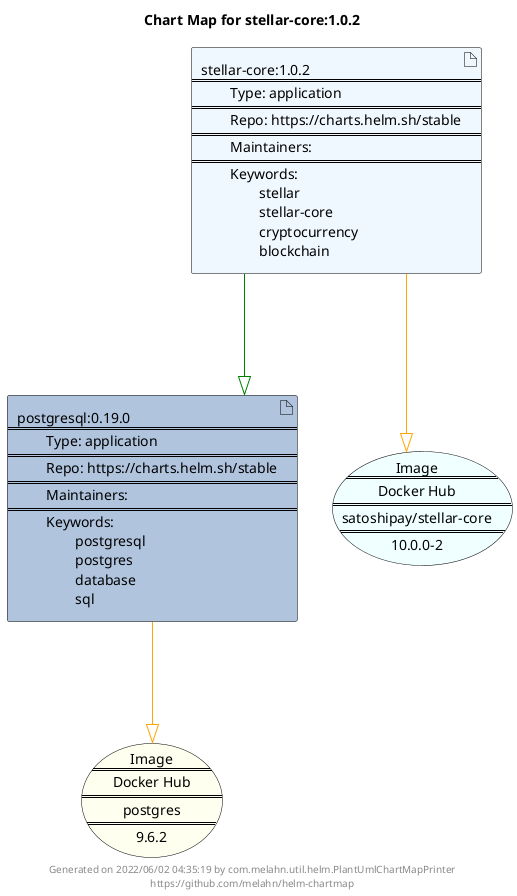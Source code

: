 @startuml
skinparam linetype ortho
skinparam backgroundColor white
skinparam usecaseBorderColor black
skinparam usecaseArrowColor LightSlateGray
skinparam artifactBorderColor black
skinparam artifactArrowColor LightSlateGray

title Chart Map for stellar-core:1.0.2

'There are 2 referenced Helm Charts
artifact "postgresql:0.19.0\n====\n\tType: application\n====\n\tRepo: https://charts.helm.sh/stable\n====\n\tMaintainers: \n====\n\tKeywords: \n\t\tpostgresql\n\t\tpostgres\n\t\tdatabase\n\t\tsql" as postgresql_0_19_0 #LightSteelBlue
artifact "stellar-core:1.0.2\n====\n\tType: application\n====\n\tRepo: https://charts.helm.sh/stable\n====\n\tMaintainers: \n====\n\tKeywords: \n\t\tstellar\n\t\tstellar-core\n\t\tcryptocurrency\n\t\tblockchain" as stellar_core_1_0_2 #AliceBlue

'There are 2 referenced Docker Images
usecase "Image\n====\nDocker Hub\n====\npostgres\n====\n9.6.2" as postgres_9_6_2 #Ivory
usecase "Image\n====\nDocker Hub\n====\nsatoshipay/stellar-core\n====\n10.0.0-2" as satoshipay_stellar_core_10_0_0_2 #Azure

'Chart Dependencies
stellar_core_1_0_2--[#green]-|>postgresql_0_19_0
postgresql_0_19_0--[#orange]-|>postgres_9_6_2
stellar_core_1_0_2--[#orange]-|>satoshipay_stellar_core_10_0_0_2

center footer Generated on 2022/06/02 04:35:19 by com.melahn.util.helm.PlantUmlChartMapPrinter\nhttps://github.com/melahn/helm-chartmap
@enduml
